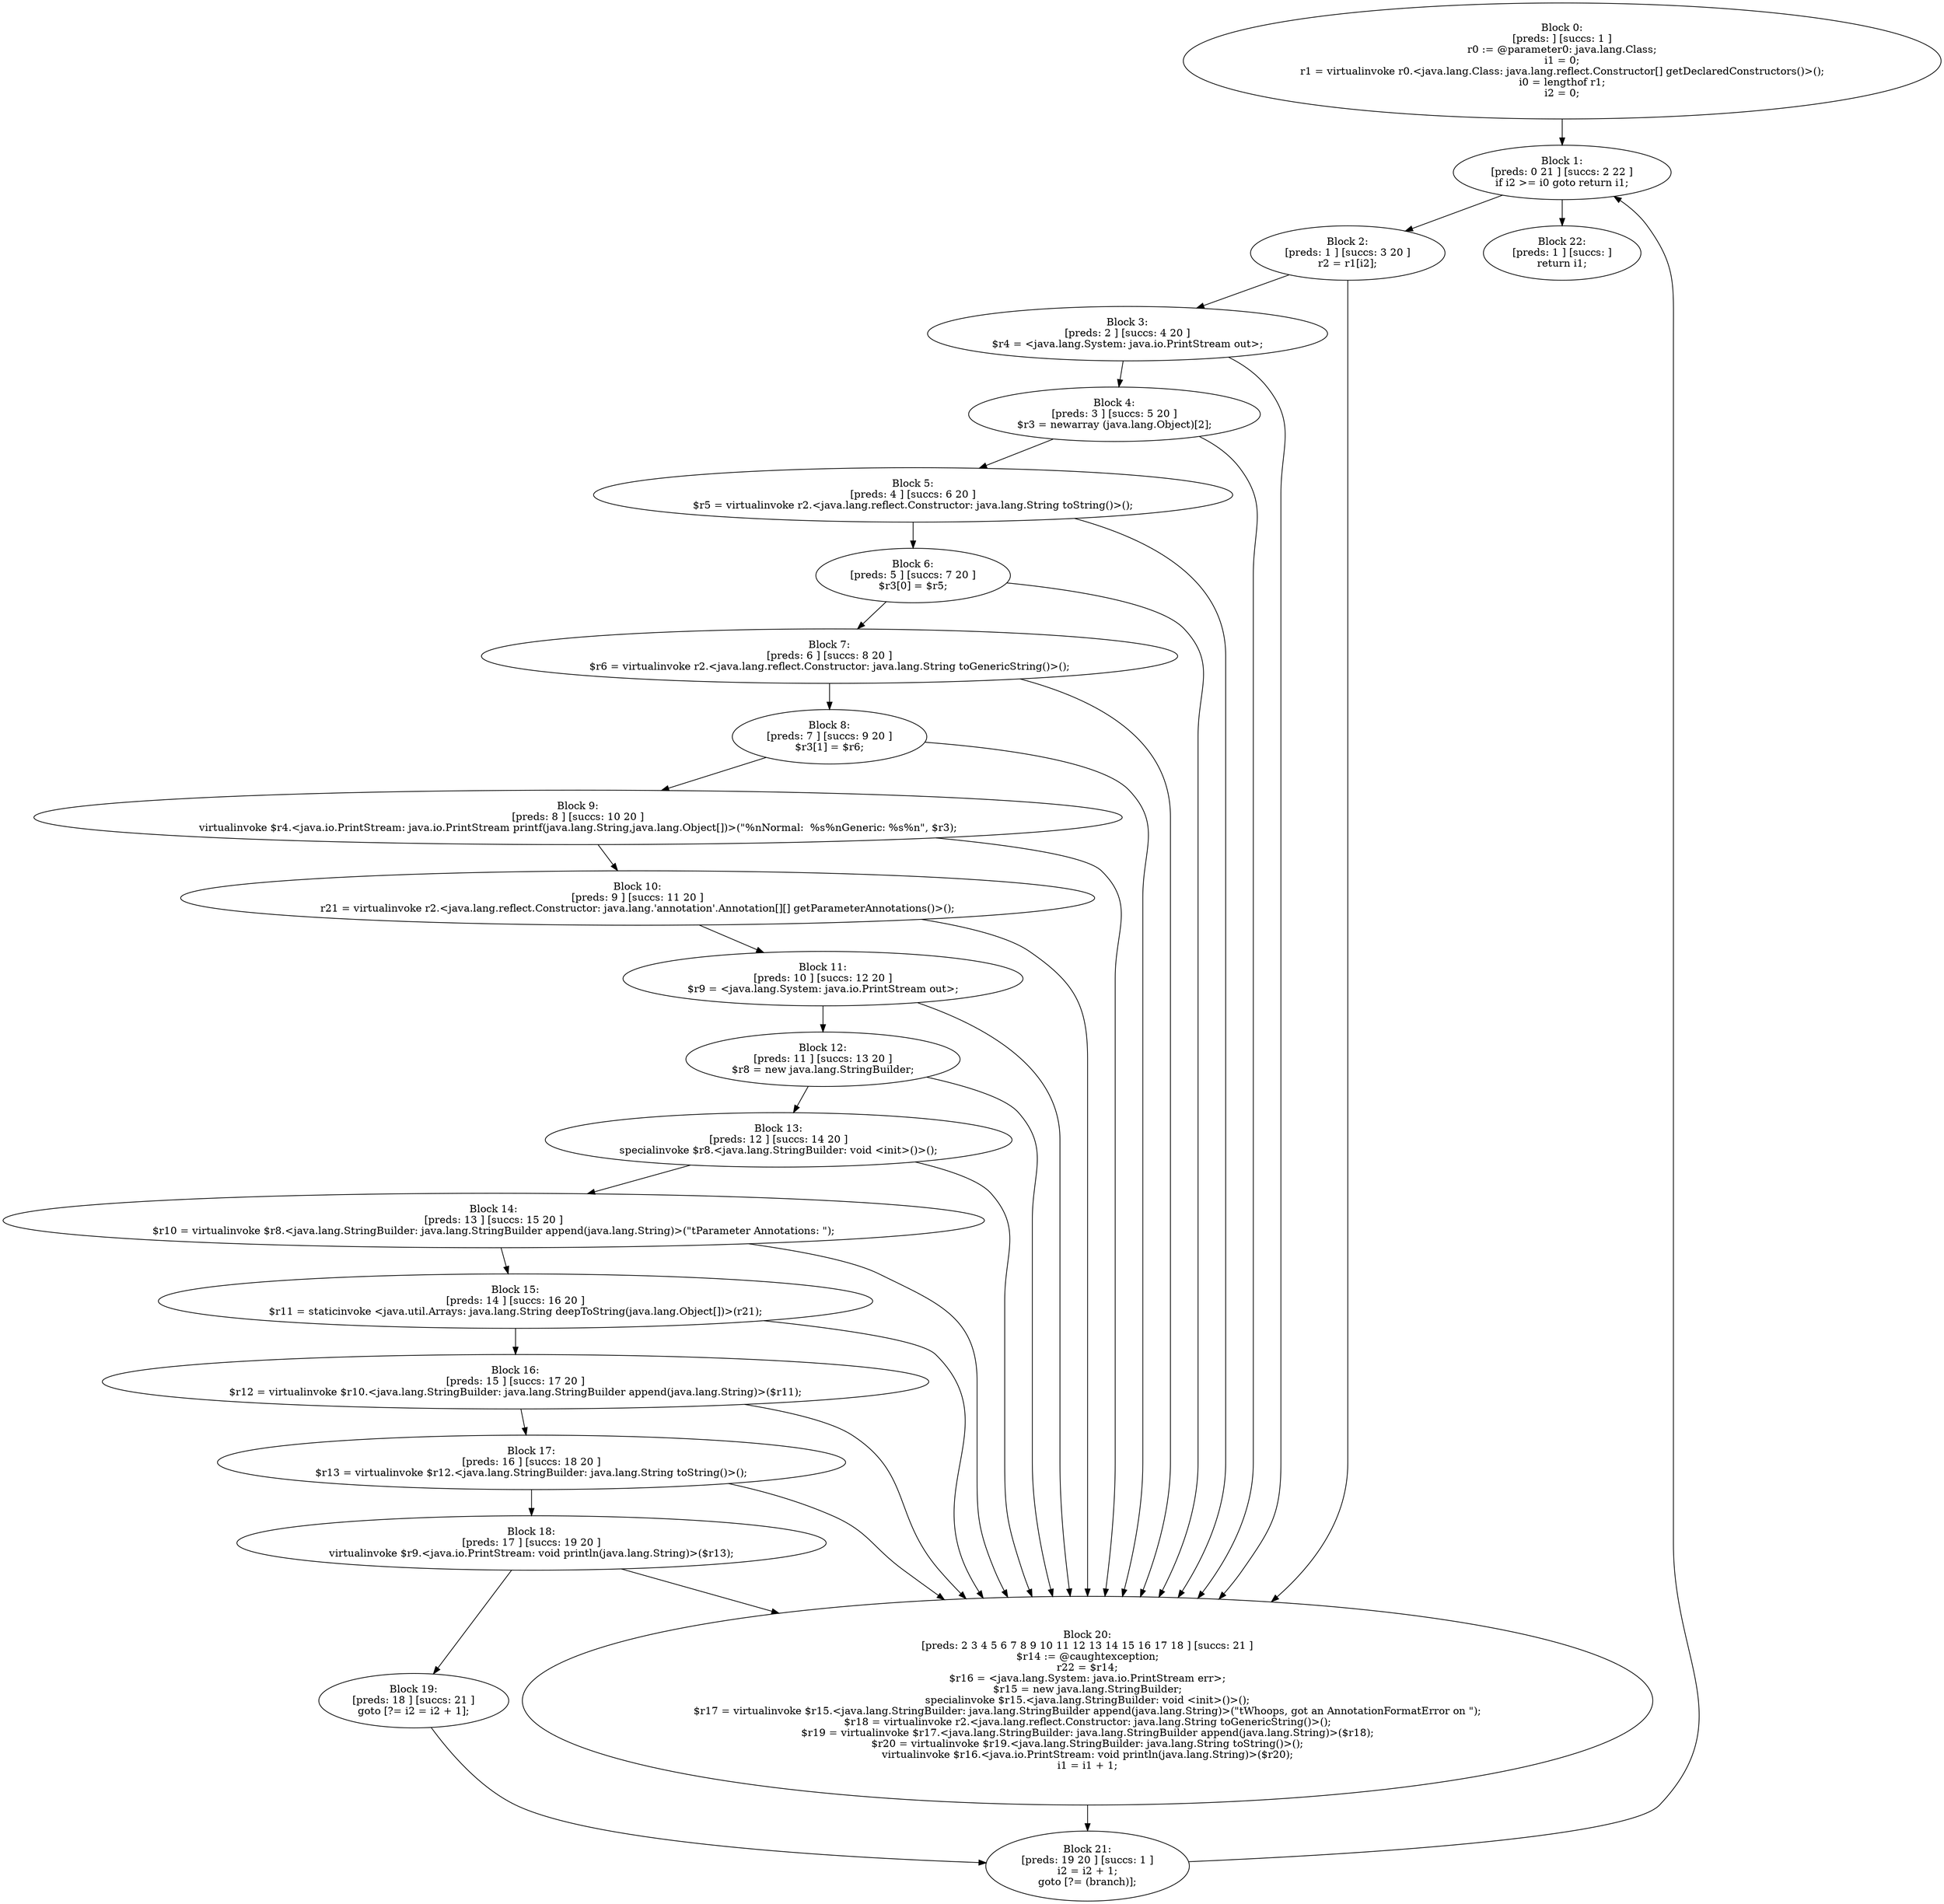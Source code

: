 digraph "unitGraph" {
    "Block 0:
[preds: ] [succs: 1 ]
r0 := @parameter0: java.lang.Class;
i1 = 0;
r1 = virtualinvoke r0.<java.lang.Class: java.lang.reflect.Constructor[] getDeclaredConstructors()>();
i0 = lengthof r1;
i2 = 0;
"
    "Block 1:
[preds: 0 21 ] [succs: 2 22 ]
if i2 >= i0 goto return i1;
"
    "Block 2:
[preds: 1 ] [succs: 3 20 ]
r2 = r1[i2];
"
    "Block 3:
[preds: 2 ] [succs: 4 20 ]
$r4 = <java.lang.System: java.io.PrintStream out>;
"
    "Block 4:
[preds: 3 ] [succs: 5 20 ]
$r3 = newarray (java.lang.Object)[2];
"
    "Block 5:
[preds: 4 ] [succs: 6 20 ]
$r5 = virtualinvoke r2.<java.lang.reflect.Constructor: java.lang.String toString()>();
"
    "Block 6:
[preds: 5 ] [succs: 7 20 ]
$r3[0] = $r5;
"
    "Block 7:
[preds: 6 ] [succs: 8 20 ]
$r6 = virtualinvoke r2.<java.lang.reflect.Constructor: java.lang.String toGenericString()>();
"
    "Block 8:
[preds: 7 ] [succs: 9 20 ]
$r3[1] = $r6;
"
    "Block 9:
[preds: 8 ] [succs: 10 20 ]
virtualinvoke $r4.<java.io.PrintStream: java.io.PrintStream printf(java.lang.String,java.lang.Object[])>(\"%nNormal:  %s%nGeneric: %s%n\", $r3);
"
    "Block 10:
[preds: 9 ] [succs: 11 20 ]
r21 = virtualinvoke r2.<java.lang.reflect.Constructor: java.lang.'annotation'.Annotation[][] getParameterAnnotations()>();
"
    "Block 11:
[preds: 10 ] [succs: 12 20 ]
$r9 = <java.lang.System: java.io.PrintStream out>;
"
    "Block 12:
[preds: 11 ] [succs: 13 20 ]
$r8 = new java.lang.StringBuilder;
"
    "Block 13:
[preds: 12 ] [succs: 14 20 ]
specialinvoke $r8.<java.lang.StringBuilder: void <init>()>();
"
    "Block 14:
[preds: 13 ] [succs: 15 20 ]
$r10 = virtualinvoke $r8.<java.lang.StringBuilder: java.lang.StringBuilder append(java.lang.String)>(\"\tParameter Annotations: \");
"
    "Block 15:
[preds: 14 ] [succs: 16 20 ]
$r11 = staticinvoke <java.util.Arrays: java.lang.String deepToString(java.lang.Object[])>(r21);
"
    "Block 16:
[preds: 15 ] [succs: 17 20 ]
$r12 = virtualinvoke $r10.<java.lang.StringBuilder: java.lang.StringBuilder append(java.lang.String)>($r11);
"
    "Block 17:
[preds: 16 ] [succs: 18 20 ]
$r13 = virtualinvoke $r12.<java.lang.StringBuilder: java.lang.String toString()>();
"
    "Block 18:
[preds: 17 ] [succs: 19 20 ]
virtualinvoke $r9.<java.io.PrintStream: void println(java.lang.String)>($r13);
"
    "Block 19:
[preds: 18 ] [succs: 21 ]
goto [?= i2 = i2 + 1];
"
    "Block 20:
[preds: 2 3 4 5 6 7 8 9 10 11 12 13 14 15 16 17 18 ] [succs: 21 ]
$r14 := @caughtexception;
r22 = $r14;
$r16 = <java.lang.System: java.io.PrintStream err>;
$r15 = new java.lang.StringBuilder;
specialinvoke $r15.<java.lang.StringBuilder: void <init>()>();
$r17 = virtualinvoke $r15.<java.lang.StringBuilder: java.lang.StringBuilder append(java.lang.String)>(\"\tWhoops, got an AnnotationFormatError on \");
$r18 = virtualinvoke r2.<java.lang.reflect.Constructor: java.lang.String toGenericString()>();
$r19 = virtualinvoke $r17.<java.lang.StringBuilder: java.lang.StringBuilder append(java.lang.String)>($r18);
$r20 = virtualinvoke $r19.<java.lang.StringBuilder: java.lang.String toString()>();
virtualinvoke $r16.<java.io.PrintStream: void println(java.lang.String)>($r20);
i1 = i1 + 1;
"
    "Block 21:
[preds: 19 20 ] [succs: 1 ]
i2 = i2 + 1;
goto [?= (branch)];
"
    "Block 22:
[preds: 1 ] [succs: ]
return i1;
"
    "Block 0:
[preds: ] [succs: 1 ]
r0 := @parameter0: java.lang.Class;
i1 = 0;
r1 = virtualinvoke r0.<java.lang.Class: java.lang.reflect.Constructor[] getDeclaredConstructors()>();
i0 = lengthof r1;
i2 = 0;
"->"Block 1:
[preds: 0 21 ] [succs: 2 22 ]
if i2 >= i0 goto return i1;
";
    "Block 1:
[preds: 0 21 ] [succs: 2 22 ]
if i2 >= i0 goto return i1;
"->"Block 2:
[preds: 1 ] [succs: 3 20 ]
r2 = r1[i2];
";
    "Block 1:
[preds: 0 21 ] [succs: 2 22 ]
if i2 >= i0 goto return i1;
"->"Block 22:
[preds: 1 ] [succs: ]
return i1;
";
    "Block 2:
[preds: 1 ] [succs: 3 20 ]
r2 = r1[i2];
"->"Block 3:
[preds: 2 ] [succs: 4 20 ]
$r4 = <java.lang.System: java.io.PrintStream out>;
";
    "Block 2:
[preds: 1 ] [succs: 3 20 ]
r2 = r1[i2];
"->"Block 20:
[preds: 2 3 4 5 6 7 8 9 10 11 12 13 14 15 16 17 18 ] [succs: 21 ]
$r14 := @caughtexception;
r22 = $r14;
$r16 = <java.lang.System: java.io.PrintStream err>;
$r15 = new java.lang.StringBuilder;
specialinvoke $r15.<java.lang.StringBuilder: void <init>()>();
$r17 = virtualinvoke $r15.<java.lang.StringBuilder: java.lang.StringBuilder append(java.lang.String)>(\"\tWhoops, got an AnnotationFormatError on \");
$r18 = virtualinvoke r2.<java.lang.reflect.Constructor: java.lang.String toGenericString()>();
$r19 = virtualinvoke $r17.<java.lang.StringBuilder: java.lang.StringBuilder append(java.lang.String)>($r18);
$r20 = virtualinvoke $r19.<java.lang.StringBuilder: java.lang.String toString()>();
virtualinvoke $r16.<java.io.PrintStream: void println(java.lang.String)>($r20);
i1 = i1 + 1;
";
    "Block 3:
[preds: 2 ] [succs: 4 20 ]
$r4 = <java.lang.System: java.io.PrintStream out>;
"->"Block 4:
[preds: 3 ] [succs: 5 20 ]
$r3 = newarray (java.lang.Object)[2];
";
    "Block 3:
[preds: 2 ] [succs: 4 20 ]
$r4 = <java.lang.System: java.io.PrintStream out>;
"->"Block 20:
[preds: 2 3 4 5 6 7 8 9 10 11 12 13 14 15 16 17 18 ] [succs: 21 ]
$r14 := @caughtexception;
r22 = $r14;
$r16 = <java.lang.System: java.io.PrintStream err>;
$r15 = new java.lang.StringBuilder;
specialinvoke $r15.<java.lang.StringBuilder: void <init>()>();
$r17 = virtualinvoke $r15.<java.lang.StringBuilder: java.lang.StringBuilder append(java.lang.String)>(\"\tWhoops, got an AnnotationFormatError on \");
$r18 = virtualinvoke r2.<java.lang.reflect.Constructor: java.lang.String toGenericString()>();
$r19 = virtualinvoke $r17.<java.lang.StringBuilder: java.lang.StringBuilder append(java.lang.String)>($r18);
$r20 = virtualinvoke $r19.<java.lang.StringBuilder: java.lang.String toString()>();
virtualinvoke $r16.<java.io.PrintStream: void println(java.lang.String)>($r20);
i1 = i1 + 1;
";
    "Block 4:
[preds: 3 ] [succs: 5 20 ]
$r3 = newarray (java.lang.Object)[2];
"->"Block 5:
[preds: 4 ] [succs: 6 20 ]
$r5 = virtualinvoke r2.<java.lang.reflect.Constructor: java.lang.String toString()>();
";
    "Block 4:
[preds: 3 ] [succs: 5 20 ]
$r3 = newarray (java.lang.Object)[2];
"->"Block 20:
[preds: 2 3 4 5 6 7 8 9 10 11 12 13 14 15 16 17 18 ] [succs: 21 ]
$r14 := @caughtexception;
r22 = $r14;
$r16 = <java.lang.System: java.io.PrintStream err>;
$r15 = new java.lang.StringBuilder;
specialinvoke $r15.<java.lang.StringBuilder: void <init>()>();
$r17 = virtualinvoke $r15.<java.lang.StringBuilder: java.lang.StringBuilder append(java.lang.String)>(\"\tWhoops, got an AnnotationFormatError on \");
$r18 = virtualinvoke r2.<java.lang.reflect.Constructor: java.lang.String toGenericString()>();
$r19 = virtualinvoke $r17.<java.lang.StringBuilder: java.lang.StringBuilder append(java.lang.String)>($r18);
$r20 = virtualinvoke $r19.<java.lang.StringBuilder: java.lang.String toString()>();
virtualinvoke $r16.<java.io.PrintStream: void println(java.lang.String)>($r20);
i1 = i1 + 1;
";
    "Block 5:
[preds: 4 ] [succs: 6 20 ]
$r5 = virtualinvoke r2.<java.lang.reflect.Constructor: java.lang.String toString()>();
"->"Block 6:
[preds: 5 ] [succs: 7 20 ]
$r3[0] = $r5;
";
    "Block 5:
[preds: 4 ] [succs: 6 20 ]
$r5 = virtualinvoke r2.<java.lang.reflect.Constructor: java.lang.String toString()>();
"->"Block 20:
[preds: 2 3 4 5 6 7 8 9 10 11 12 13 14 15 16 17 18 ] [succs: 21 ]
$r14 := @caughtexception;
r22 = $r14;
$r16 = <java.lang.System: java.io.PrintStream err>;
$r15 = new java.lang.StringBuilder;
specialinvoke $r15.<java.lang.StringBuilder: void <init>()>();
$r17 = virtualinvoke $r15.<java.lang.StringBuilder: java.lang.StringBuilder append(java.lang.String)>(\"\tWhoops, got an AnnotationFormatError on \");
$r18 = virtualinvoke r2.<java.lang.reflect.Constructor: java.lang.String toGenericString()>();
$r19 = virtualinvoke $r17.<java.lang.StringBuilder: java.lang.StringBuilder append(java.lang.String)>($r18);
$r20 = virtualinvoke $r19.<java.lang.StringBuilder: java.lang.String toString()>();
virtualinvoke $r16.<java.io.PrintStream: void println(java.lang.String)>($r20);
i1 = i1 + 1;
";
    "Block 6:
[preds: 5 ] [succs: 7 20 ]
$r3[0] = $r5;
"->"Block 7:
[preds: 6 ] [succs: 8 20 ]
$r6 = virtualinvoke r2.<java.lang.reflect.Constructor: java.lang.String toGenericString()>();
";
    "Block 6:
[preds: 5 ] [succs: 7 20 ]
$r3[0] = $r5;
"->"Block 20:
[preds: 2 3 4 5 6 7 8 9 10 11 12 13 14 15 16 17 18 ] [succs: 21 ]
$r14 := @caughtexception;
r22 = $r14;
$r16 = <java.lang.System: java.io.PrintStream err>;
$r15 = new java.lang.StringBuilder;
specialinvoke $r15.<java.lang.StringBuilder: void <init>()>();
$r17 = virtualinvoke $r15.<java.lang.StringBuilder: java.lang.StringBuilder append(java.lang.String)>(\"\tWhoops, got an AnnotationFormatError on \");
$r18 = virtualinvoke r2.<java.lang.reflect.Constructor: java.lang.String toGenericString()>();
$r19 = virtualinvoke $r17.<java.lang.StringBuilder: java.lang.StringBuilder append(java.lang.String)>($r18);
$r20 = virtualinvoke $r19.<java.lang.StringBuilder: java.lang.String toString()>();
virtualinvoke $r16.<java.io.PrintStream: void println(java.lang.String)>($r20);
i1 = i1 + 1;
";
    "Block 7:
[preds: 6 ] [succs: 8 20 ]
$r6 = virtualinvoke r2.<java.lang.reflect.Constructor: java.lang.String toGenericString()>();
"->"Block 8:
[preds: 7 ] [succs: 9 20 ]
$r3[1] = $r6;
";
    "Block 7:
[preds: 6 ] [succs: 8 20 ]
$r6 = virtualinvoke r2.<java.lang.reflect.Constructor: java.lang.String toGenericString()>();
"->"Block 20:
[preds: 2 3 4 5 6 7 8 9 10 11 12 13 14 15 16 17 18 ] [succs: 21 ]
$r14 := @caughtexception;
r22 = $r14;
$r16 = <java.lang.System: java.io.PrintStream err>;
$r15 = new java.lang.StringBuilder;
specialinvoke $r15.<java.lang.StringBuilder: void <init>()>();
$r17 = virtualinvoke $r15.<java.lang.StringBuilder: java.lang.StringBuilder append(java.lang.String)>(\"\tWhoops, got an AnnotationFormatError on \");
$r18 = virtualinvoke r2.<java.lang.reflect.Constructor: java.lang.String toGenericString()>();
$r19 = virtualinvoke $r17.<java.lang.StringBuilder: java.lang.StringBuilder append(java.lang.String)>($r18);
$r20 = virtualinvoke $r19.<java.lang.StringBuilder: java.lang.String toString()>();
virtualinvoke $r16.<java.io.PrintStream: void println(java.lang.String)>($r20);
i1 = i1 + 1;
";
    "Block 8:
[preds: 7 ] [succs: 9 20 ]
$r3[1] = $r6;
"->"Block 9:
[preds: 8 ] [succs: 10 20 ]
virtualinvoke $r4.<java.io.PrintStream: java.io.PrintStream printf(java.lang.String,java.lang.Object[])>(\"%nNormal:  %s%nGeneric: %s%n\", $r3);
";
    "Block 8:
[preds: 7 ] [succs: 9 20 ]
$r3[1] = $r6;
"->"Block 20:
[preds: 2 3 4 5 6 7 8 9 10 11 12 13 14 15 16 17 18 ] [succs: 21 ]
$r14 := @caughtexception;
r22 = $r14;
$r16 = <java.lang.System: java.io.PrintStream err>;
$r15 = new java.lang.StringBuilder;
specialinvoke $r15.<java.lang.StringBuilder: void <init>()>();
$r17 = virtualinvoke $r15.<java.lang.StringBuilder: java.lang.StringBuilder append(java.lang.String)>(\"\tWhoops, got an AnnotationFormatError on \");
$r18 = virtualinvoke r2.<java.lang.reflect.Constructor: java.lang.String toGenericString()>();
$r19 = virtualinvoke $r17.<java.lang.StringBuilder: java.lang.StringBuilder append(java.lang.String)>($r18);
$r20 = virtualinvoke $r19.<java.lang.StringBuilder: java.lang.String toString()>();
virtualinvoke $r16.<java.io.PrintStream: void println(java.lang.String)>($r20);
i1 = i1 + 1;
";
    "Block 9:
[preds: 8 ] [succs: 10 20 ]
virtualinvoke $r4.<java.io.PrintStream: java.io.PrintStream printf(java.lang.String,java.lang.Object[])>(\"%nNormal:  %s%nGeneric: %s%n\", $r3);
"->"Block 10:
[preds: 9 ] [succs: 11 20 ]
r21 = virtualinvoke r2.<java.lang.reflect.Constructor: java.lang.'annotation'.Annotation[][] getParameterAnnotations()>();
";
    "Block 9:
[preds: 8 ] [succs: 10 20 ]
virtualinvoke $r4.<java.io.PrintStream: java.io.PrintStream printf(java.lang.String,java.lang.Object[])>(\"%nNormal:  %s%nGeneric: %s%n\", $r3);
"->"Block 20:
[preds: 2 3 4 5 6 7 8 9 10 11 12 13 14 15 16 17 18 ] [succs: 21 ]
$r14 := @caughtexception;
r22 = $r14;
$r16 = <java.lang.System: java.io.PrintStream err>;
$r15 = new java.lang.StringBuilder;
specialinvoke $r15.<java.lang.StringBuilder: void <init>()>();
$r17 = virtualinvoke $r15.<java.lang.StringBuilder: java.lang.StringBuilder append(java.lang.String)>(\"\tWhoops, got an AnnotationFormatError on \");
$r18 = virtualinvoke r2.<java.lang.reflect.Constructor: java.lang.String toGenericString()>();
$r19 = virtualinvoke $r17.<java.lang.StringBuilder: java.lang.StringBuilder append(java.lang.String)>($r18);
$r20 = virtualinvoke $r19.<java.lang.StringBuilder: java.lang.String toString()>();
virtualinvoke $r16.<java.io.PrintStream: void println(java.lang.String)>($r20);
i1 = i1 + 1;
";
    "Block 10:
[preds: 9 ] [succs: 11 20 ]
r21 = virtualinvoke r2.<java.lang.reflect.Constructor: java.lang.'annotation'.Annotation[][] getParameterAnnotations()>();
"->"Block 11:
[preds: 10 ] [succs: 12 20 ]
$r9 = <java.lang.System: java.io.PrintStream out>;
";
    "Block 10:
[preds: 9 ] [succs: 11 20 ]
r21 = virtualinvoke r2.<java.lang.reflect.Constructor: java.lang.'annotation'.Annotation[][] getParameterAnnotations()>();
"->"Block 20:
[preds: 2 3 4 5 6 7 8 9 10 11 12 13 14 15 16 17 18 ] [succs: 21 ]
$r14 := @caughtexception;
r22 = $r14;
$r16 = <java.lang.System: java.io.PrintStream err>;
$r15 = new java.lang.StringBuilder;
specialinvoke $r15.<java.lang.StringBuilder: void <init>()>();
$r17 = virtualinvoke $r15.<java.lang.StringBuilder: java.lang.StringBuilder append(java.lang.String)>(\"\tWhoops, got an AnnotationFormatError on \");
$r18 = virtualinvoke r2.<java.lang.reflect.Constructor: java.lang.String toGenericString()>();
$r19 = virtualinvoke $r17.<java.lang.StringBuilder: java.lang.StringBuilder append(java.lang.String)>($r18);
$r20 = virtualinvoke $r19.<java.lang.StringBuilder: java.lang.String toString()>();
virtualinvoke $r16.<java.io.PrintStream: void println(java.lang.String)>($r20);
i1 = i1 + 1;
";
    "Block 11:
[preds: 10 ] [succs: 12 20 ]
$r9 = <java.lang.System: java.io.PrintStream out>;
"->"Block 12:
[preds: 11 ] [succs: 13 20 ]
$r8 = new java.lang.StringBuilder;
";
    "Block 11:
[preds: 10 ] [succs: 12 20 ]
$r9 = <java.lang.System: java.io.PrintStream out>;
"->"Block 20:
[preds: 2 3 4 5 6 7 8 9 10 11 12 13 14 15 16 17 18 ] [succs: 21 ]
$r14 := @caughtexception;
r22 = $r14;
$r16 = <java.lang.System: java.io.PrintStream err>;
$r15 = new java.lang.StringBuilder;
specialinvoke $r15.<java.lang.StringBuilder: void <init>()>();
$r17 = virtualinvoke $r15.<java.lang.StringBuilder: java.lang.StringBuilder append(java.lang.String)>(\"\tWhoops, got an AnnotationFormatError on \");
$r18 = virtualinvoke r2.<java.lang.reflect.Constructor: java.lang.String toGenericString()>();
$r19 = virtualinvoke $r17.<java.lang.StringBuilder: java.lang.StringBuilder append(java.lang.String)>($r18);
$r20 = virtualinvoke $r19.<java.lang.StringBuilder: java.lang.String toString()>();
virtualinvoke $r16.<java.io.PrintStream: void println(java.lang.String)>($r20);
i1 = i1 + 1;
";
    "Block 12:
[preds: 11 ] [succs: 13 20 ]
$r8 = new java.lang.StringBuilder;
"->"Block 13:
[preds: 12 ] [succs: 14 20 ]
specialinvoke $r8.<java.lang.StringBuilder: void <init>()>();
";
    "Block 12:
[preds: 11 ] [succs: 13 20 ]
$r8 = new java.lang.StringBuilder;
"->"Block 20:
[preds: 2 3 4 5 6 7 8 9 10 11 12 13 14 15 16 17 18 ] [succs: 21 ]
$r14 := @caughtexception;
r22 = $r14;
$r16 = <java.lang.System: java.io.PrintStream err>;
$r15 = new java.lang.StringBuilder;
specialinvoke $r15.<java.lang.StringBuilder: void <init>()>();
$r17 = virtualinvoke $r15.<java.lang.StringBuilder: java.lang.StringBuilder append(java.lang.String)>(\"\tWhoops, got an AnnotationFormatError on \");
$r18 = virtualinvoke r2.<java.lang.reflect.Constructor: java.lang.String toGenericString()>();
$r19 = virtualinvoke $r17.<java.lang.StringBuilder: java.lang.StringBuilder append(java.lang.String)>($r18);
$r20 = virtualinvoke $r19.<java.lang.StringBuilder: java.lang.String toString()>();
virtualinvoke $r16.<java.io.PrintStream: void println(java.lang.String)>($r20);
i1 = i1 + 1;
";
    "Block 13:
[preds: 12 ] [succs: 14 20 ]
specialinvoke $r8.<java.lang.StringBuilder: void <init>()>();
"->"Block 14:
[preds: 13 ] [succs: 15 20 ]
$r10 = virtualinvoke $r8.<java.lang.StringBuilder: java.lang.StringBuilder append(java.lang.String)>(\"\tParameter Annotations: \");
";
    "Block 13:
[preds: 12 ] [succs: 14 20 ]
specialinvoke $r8.<java.lang.StringBuilder: void <init>()>();
"->"Block 20:
[preds: 2 3 4 5 6 7 8 9 10 11 12 13 14 15 16 17 18 ] [succs: 21 ]
$r14 := @caughtexception;
r22 = $r14;
$r16 = <java.lang.System: java.io.PrintStream err>;
$r15 = new java.lang.StringBuilder;
specialinvoke $r15.<java.lang.StringBuilder: void <init>()>();
$r17 = virtualinvoke $r15.<java.lang.StringBuilder: java.lang.StringBuilder append(java.lang.String)>(\"\tWhoops, got an AnnotationFormatError on \");
$r18 = virtualinvoke r2.<java.lang.reflect.Constructor: java.lang.String toGenericString()>();
$r19 = virtualinvoke $r17.<java.lang.StringBuilder: java.lang.StringBuilder append(java.lang.String)>($r18);
$r20 = virtualinvoke $r19.<java.lang.StringBuilder: java.lang.String toString()>();
virtualinvoke $r16.<java.io.PrintStream: void println(java.lang.String)>($r20);
i1 = i1 + 1;
";
    "Block 14:
[preds: 13 ] [succs: 15 20 ]
$r10 = virtualinvoke $r8.<java.lang.StringBuilder: java.lang.StringBuilder append(java.lang.String)>(\"\tParameter Annotations: \");
"->"Block 15:
[preds: 14 ] [succs: 16 20 ]
$r11 = staticinvoke <java.util.Arrays: java.lang.String deepToString(java.lang.Object[])>(r21);
";
    "Block 14:
[preds: 13 ] [succs: 15 20 ]
$r10 = virtualinvoke $r8.<java.lang.StringBuilder: java.lang.StringBuilder append(java.lang.String)>(\"\tParameter Annotations: \");
"->"Block 20:
[preds: 2 3 4 5 6 7 8 9 10 11 12 13 14 15 16 17 18 ] [succs: 21 ]
$r14 := @caughtexception;
r22 = $r14;
$r16 = <java.lang.System: java.io.PrintStream err>;
$r15 = new java.lang.StringBuilder;
specialinvoke $r15.<java.lang.StringBuilder: void <init>()>();
$r17 = virtualinvoke $r15.<java.lang.StringBuilder: java.lang.StringBuilder append(java.lang.String)>(\"\tWhoops, got an AnnotationFormatError on \");
$r18 = virtualinvoke r2.<java.lang.reflect.Constructor: java.lang.String toGenericString()>();
$r19 = virtualinvoke $r17.<java.lang.StringBuilder: java.lang.StringBuilder append(java.lang.String)>($r18);
$r20 = virtualinvoke $r19.<java.lang.StringBuilder: java.lang.String toString()>();
virtualinvoke $r16.<java.io.PrintStream: void println(java.lang.String)>($r20);
i1 = i1 + 1;
";
    "Block 15:
[preds: 14 ] [succs: 16 20 ]
$r11 = staticinvoke <java.util.Arrays: java.lang.String deepToString(java.lang.Object[])>(r21);
"->"Block 16:
[preds: 15 ] [succs: 17 20 ]
$r12 = virtualinvoke $r10.<java.lang.StringBuilder: java.lang.StringBuilder append(java.lang.String)>($r11);
";
    "Block 15:
[preds: 14 ] [succs: 16 20 ]
$r11 = staticinvoke <java.util.Arrays: java.lang.String deepToString(java.lang.Object[])>(r21);
"->"Block 20:
[preds: 2 3 4 5 6 7 8 9 10 11 12 13 14 15 16 17 18 ] [succs: 21 ]
$r14 := @caughtexception;
r22 = $r14;
$r16 = <java.lang.System: java.io.PrintStream err>;
$r15 = new java.lang.StringBuilder;
specialinvoke $r15.<java.lang.StringBuilder: void <init>()>();
$r17 = virtualinvoke $r15.<java.lang.StringBuilder: java.lang.StringBuilder append(java.lang.String)>(\"\tWhoops, got an AnnotationFormatError on \");
$r18 = virtualinvoke r2.<java.lang.reflect.Constructor: java.lang.String toGenericString()>();
$r19 = virtualinvoke $r17.<java.lang.StringBuilder: java.lang.StringBuilder append(java.lang.String)>($r18);
$r20 = virtualinvoke $r19.<java.lang.StringBuilder: java.lang.String toString()>();
virtualinvoke $r16.<java.io.PrintStream: void println(java.lang.String)>($r20);
i1 = i1 + 1;
";
    "Block 16:
[preds: 15 ] [succs: 17 20 ]
$r12 = virtualinvoke $r10.<java.lang.StringBuilder: java.lang.StringBuilder append(java.lang.String)>($r11);
"->"Block 17:
[preds: 16 ] [succs: 18 20 ]
$r13 = virtualinvoke $r12.<java.lang.StringBuilder: java.lang.String toString()>();
";
    "Block 16:
[preds: 15 ] [succs: 17 20 ]
$r12 = virtualinvoke $r10.<java.lang.StringBuilder: java.lang.StringBuilder append(java.lang.String)>($r11);
"->"Block 20:
[preds: 2 3 4 5 6 7 8 9 10 11 12 13 14 15 16 17 18 ] [succs: 21 ]
$r14 := @caughtexception;
r22 = $r14;
$r16 = <java.lang.System: java.io.PrintStream err>;
$r15 = new java.lang.StringBuilder;
specialinvoke $r15.<java.lang.StringBuilder: void <init>()>();
$r17 = virtualinvoke $r15.<java.lang.StringBuilder: java.lang.StringBuilder append(java.lang.String)>(\"\tWhoops, got an AnnotationFormatError on \");
$r18 = virtualinvoke r2.<java.lang.reflect.Constructor: java.lang.String toGenericString()>();
$r19 = virtualinvoke $r17.<java.lang.StringBuilder: java.lang.StringBuilder append(java.lang.String)>($r18);
$r20 = virtualinvoke $r19.<java.lang.StringBuilder: java.lang.String toString()>();
virtualinvoke $r16.<java.io.PrintStream: void println(java.lang.String)>($r20);
i1 = i1 + 1;
";
    "Block 17:
[preds: 16 ] [succs: 18 20 ]
$r13 = virtualinvoke $r12.<java.lang.StringBuilder: java.lang.String toString()>();
"->"Block 18:
[preds: 17 ] [succs: 19 20 ]
virtualinvoke $r9.<java.io.PrintStream: void println(java.lang.String)>($r13);
";
    "Block 17:
[preds: 16 ] [succs: 18 20 ]
$r13 = virtualinvoke $r12.<java.lang.StringBuilder: java.lang.String toString()>();
"->"Block 20:
[preds: 2 3 4 5 6 7 8 9 10 11 12 13 14 15 16 17 18 ] [succs: 21 ]
$r14 := @caughtexception;
r22 = $r14;
$r16 = <java.lang.System: java.io.PrintStream err>;
$r15 = new java.lang.StringBuilder;
specialinvoke $r15.<java.lang.StringBuilder: void <init>()>();
$r17 = virtualinvoke $r15.<java.lang.StringBuilder: java.lang.StringBuilder append(java.lang.String)>(\"\tWhoops, got an AnnotationFormatError on \");
$r18 = virtualinvoke r2.<java.lang.reflect.Constructor: java.lang.String toGenericString()>();
$r19 = virtualinvoke $r17.<java.lang.StringBuilder: java.lang.StringBuilder append(java.lang.String)>($r18);
$r20 = virtualinvoke $r19.<java.lang.StringBuilder: java.lang.String toString()>();
virtualinvoke $r16.<java.io.PrintStream: void println(java.lang.String)>($r20);
i1 = i1 + 1;
";
    "Block 18:
[preds: 17 ] [succs: 19 20 ]
virtualinvoke $r9.<java.io.PrintStream: void println(java.lang.String)>($r13);
"->"Block 19:
[preds: 18 ] [succs: 21 ]
goto [?= i2 = i2 + 1];
";
    "Block 18:
[preds: 17 ] [succs: 19 20 ]
virtualinvoke $r9.<java.io.PrintStream: void println(java.lang.String)>($r13);
"->"Block 20:
[preds: 2 3 4 5 6 7 8 9 10 11 12 13 14 15 16 17 18 ] [succs: 21 ]
$r14 := @caughtexception;
r22 = $r14;
$r16 = <java.lang.System: java.io.PrintStream err>;
$r15 = new java.lang.StringBuilder;
specialinvoke $r15.<java.lang.StringBuilder: void <init>()>();
$r17 = virtualinvoke $r15.<java.lang.StringBuilder: java.lang.StringBuilder append(java.lang.String)>(\"\tWhoops, got an AnnotationFormatError on \");
$r18 = virtualinvoke r2.<java.lang.reflect.Constructor: java.lang.String toGenericString()>();
$r19 = virtualinvoke $r17.<java.lang.StringBuilder: java.lang.StringBuilder append(java.lang.String)>($r18);
$r20 = virtualinvoke $r19.<java.lang.StringBuilder: java.lang.String toString()>();
virtualinvoke $r16.<java.io.PrintStream: void println(java.lang.String)>($r20);
i1 = i1 + 1;
";
    "Block 19:
[preds: 18 ] [succs: 21 ]
goto [?= i2 = i2 + 1];
"->"Block 21:
[preds: 19 20 ] [succs: 1 ]
i2 = i2 + 1;
goto [?= (branch)];
";
    "Block 20:
[preds: 2 3 4 5 6 7 8 9 10 11 12 13 14 15 16 17 18 ] [succs: 21 ]
$r14 := @caughtexception;
r22 = $r14;
$r16 = <java.lang.System: java.io.PrintStream err>;
$r15 = new java.lang.StringBuilder;
specialinvoke $r15.<java.lang.StringBuilder: void <init>()>();
$r17 = virtualinvoke $r15.<java.lang.StringBuilder: java.lang.StringBuilder append(java.lang.String)>(\"\tWhoops, got an AnnotationFormatError on \");
$r18 = virtualinvoke r2.<java.lang.reflect.Constructor: java.lang.String toGenericString()>();
$r19 = virtualinvoke $r17.<java.lang.StringBuilder: java.lang.StringBuilder append(java.lang.String)>($r18);
$r20 = virtualinvoke $r19.<java.lang.StringBuilder: java.lang.String toString()>();
virtualinvoke $r16.<java.io.PrintStream: void println(java.lang.String)>($r20);
i1 = i1 + 1;
"->"Block 21:
[preds: 19 20 ] [succs: 1 ]
i2 = i2 + 1;
goto [?= (branch)];
";
    "Block 21:
[preds: 19 20 ] [succs: 1 ]
i2 = i2 + 1;
goto [?= (branch)];
"->"Block 1:
[preds: 0 21 ] [succs: 2 22 ]
if i2 >= i0 goto return i1;
";
}

